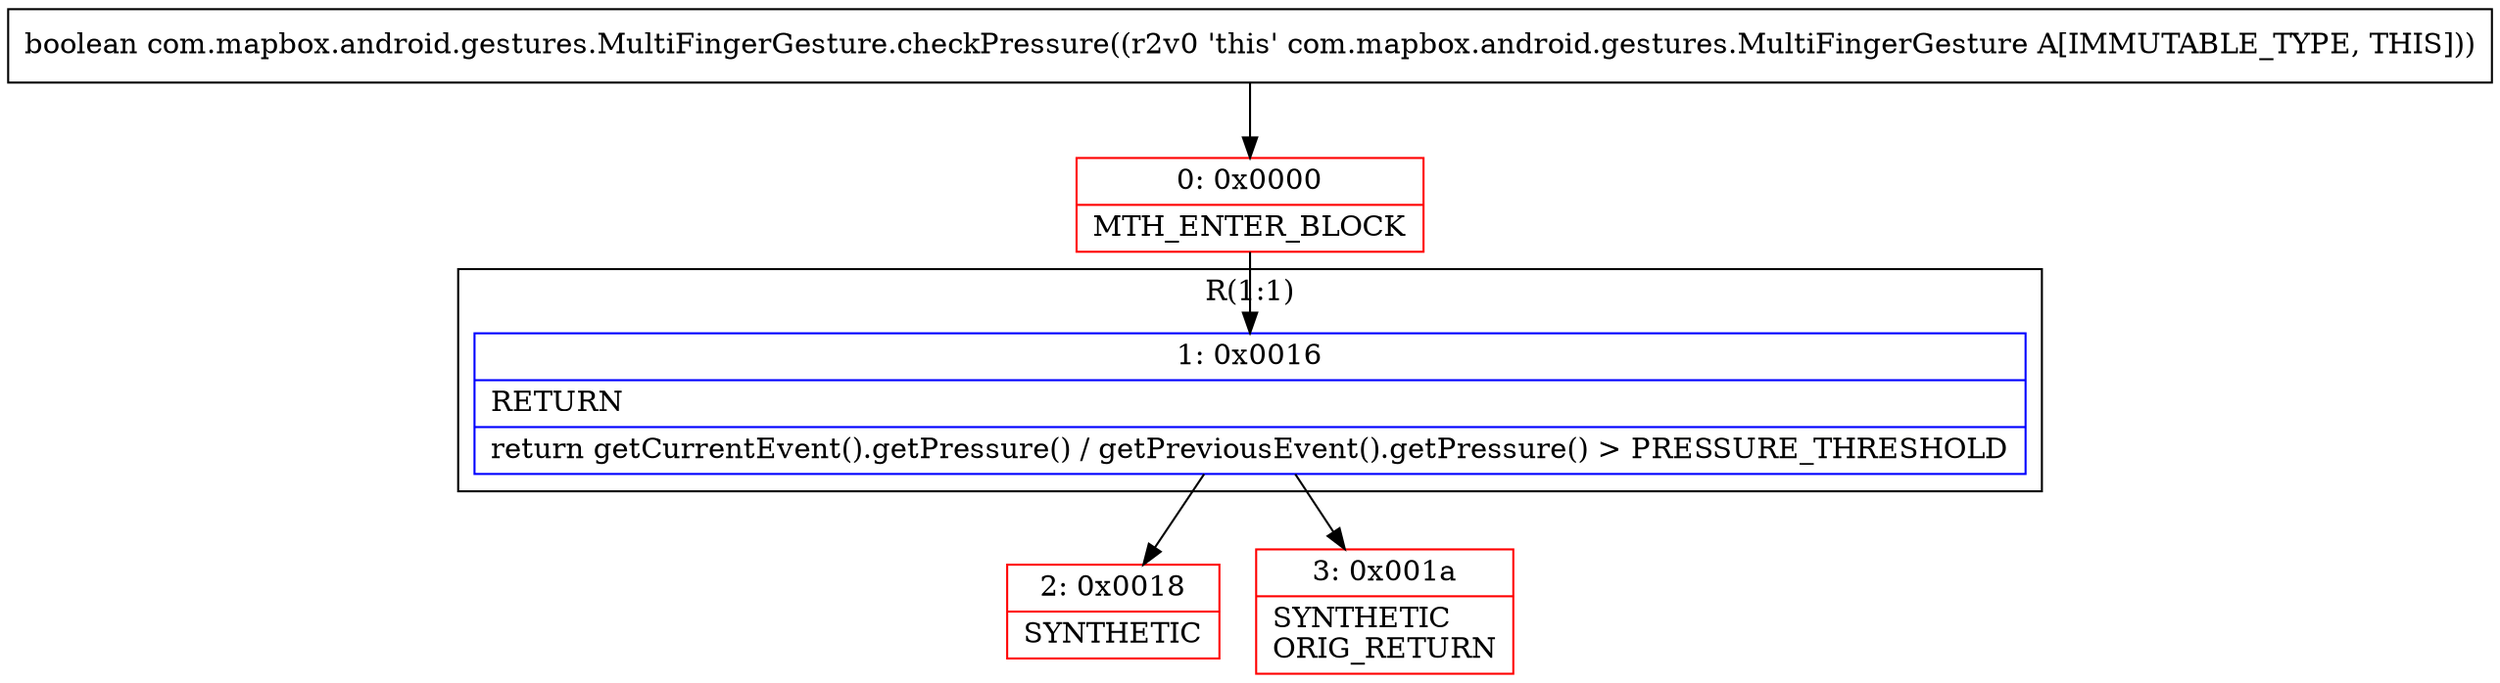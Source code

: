 digraph "CFG forcom.mapbox.android.gestures.MultiFingerGesture.checkPressure()Z" {
subgraph cluster_Region_1987126816 {
label = "R(1:1)";
node [shape=record,color=blue];
Node_1 [shape=record,label="{1\:\ 0x0016|RETURN\l|return getCurrentEvent().getPressure() \/ getPreviousEvent().getPressure() \> PRESSURE_THRESHOLD\l}"];
}
Node_0 [shape=record,color=red,label="{0\:\ 0x0000|MTH_ENTER_BLOCK\l}"];
Node_2 [shape=record,color=red,label="{2\:\ 0x0018|SYNTHETIC\l}"];
Node_3 [shape=record,color=red,label="{3\:\ 0x001a|SYNTHETIC\lORIG_RETURN\l}"];
MethodNode[shape=record,label="{boolean com.mapbox.android.gestures.MultiFingerGesture.checkPressure((r2v0 'this' com.mapbox.android.gestures.MultiFingerGesture A[IMMUTABLE_TYPE, THIS])) }"];
MethodNode -> Node_0;
Node_1 -> Node_2;
Node_1 -> Node_3;
Node_0 -> Node_1;
}

